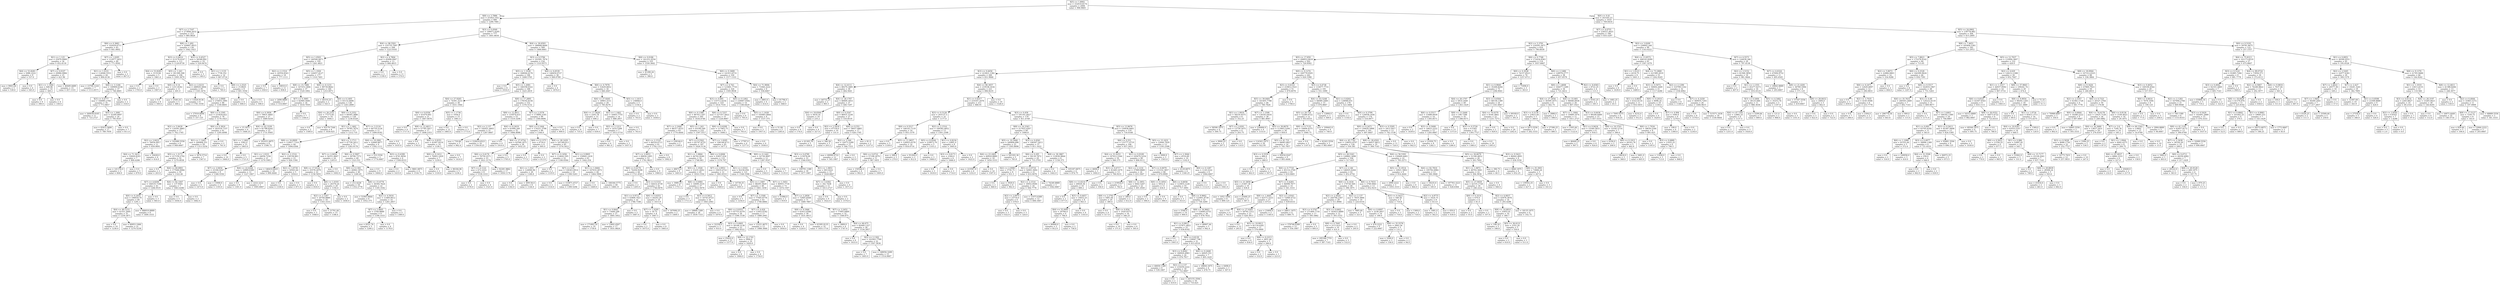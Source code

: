 digraph Tree {
node [shape=box] ;
0 [label="X[5] <= 1.8902\nmse = 332619.8174\nsamples = 2000\nvalue = 996.9665"] ;
1 [label="X[8] <= 3.7886\nmse = 253021.932\nsamples = 990\nvalue = 1290.7081"] ;
0 -> 1 [labeldistance=2.5, labelangle=45, headlabel="True"] ;
2 [label="X[7] <= 2.7167\nmse = 273848.2632\nsamples = 213\nvalue = 885.8826"] ;
1 -> 2 ;
3 [label="X[6] <= 0.3683\nmse = 102029.6711\nsamples = 83\nvalue = 641.0602"] ;
2 -> 3 ;
4 [label="X[1] <= 1.125\nmse = 25970.0069\nsamples = 34\nvalue = 452.4118"] ;
3 -> 4 ;
5 [label="X[4] <= 53.8283\nmse = 5086.2222\nsamples = 9\nvalue = 537.0"] ;
4 -> 5 ;
6 [label="mse = 9063.04\nsamples = 5\nvalue = 530.6"] ;
5 -> 6 ;
7 [label="mse = 0.0\nsamples = 4\nvalue = 545.0"] ;
5 -> 7 ;
8 [label="X[7] <= 0.0107\nmse = 29984.9984\nsamples = 25\nvalue = 421.96"] ;
4 -> 8 ;
9 [label="X[1] <= 1.1964\nmse = 648.96\nsamples = 10\nvalue = 369.2"] ;
8 -> 9 ;
10 [label="mse = 0.0\nsamples = 6\nvalue = 390.0"] ;
9 -> 10 ;
11 [label="mse = 0.0\nsamples = 4\nvalue = 338.0"] ;
9 -> 11 ;
12 [label="mse = 46449.4489\nsamples = 15\nvalue = 457.1333"] ;
8 -> 12 ;
13 [label="X[7] <= 1.0295\nmse = 112977.3453\nsamples = 49\nvalue = 771.9592"] ;
3 -> 13 ;
14 [label="X[1] <= 1.0331\nmse = 114046.5553\nsamples = 44\nvalue = 806.6136"] ;
13 -> 14 ;
15 [label="mse = 23706.1224\nsamples = 7\nvalue = 1113.8571"] ;
14 -> 15 ;
16 [label="X[8] <= 3.1246\nmse = 109900.0336\nsamples = 37\nvalue = 748.4865"] ;
14 -> 16 ;
17 [label="X[3] <= 0.4777\nmse = 104985.2784\nsamples = 35\nvalue = 773.0857"] ;
16 -> 17 ;
18 [label="mse = 260038.0165\nsamples = 11\nvalue = 723.2727"] ;
17 -> 18 ;
19 [label="X[5] <= 1.2081\nmse = 32260.9097\nsamples = 24\nvalue = 795.9167"] ;
17 -> 19 ;
20 [label="mse = 45412.5606\nsamples = 17\nvalue = 789.7059"] ;
19 -> 20 ;
21 [label="mse = 0.0\nsamples = 7\nvalue = 811.0"] ;
19 -> 21 ;
22 [label="mse = 0.0\nsamples = 2\nvalue = 318.0"] ;
16 -> 22 ;
23 [label="mse = 0.0\nsamples = 5\nvalue = 467.0"] ;
13 -> 23 ;
24 [label="X[8] <= 1.492\nmse = 320847.0015\nsamples = 130\nvalue = 1042.1923"] ;
2 -> 24 ;
25 [label="X[3] <= 0.4614\nmse = 313176.6147\nsamples = 111\nvalue = 1129.8739"] ;
24 -> 25 ;
26 [label="X[4] <= 53.8283\nmse = 3119.04\nsamples = 5\nvalue = 1861.4"] ;
25 -> 26 ;
27 [label="mse = 0.0\nsamples = 2\nvalue = 1793.0"] ;
26 -> 27 ;
28 [label="mse = 0.0\nsamples = 3\nvalue = 1907.0"] ;
26 -> 28 ;
29 [label="X[5] <= 1.243\nmse = 301369.308\nsamples = 106\nvalue = 1095.3679"] ;
25 -> 29 ;
30 [label="X[0] <= 0.14\nmse = 1251.8182\nsamples = 11\nvalue = 491.0"] ;
29 -> 30 ;
31 [label="mse = 0.0\nsamples = 6\nvalue = 500.0"] ;
30 -> 31 ;
32 [label="mse = 2540.16\nsamples = 5\nvalue = 480.2"] ;
30 -> 32 ;
33 [label="X[2] <= 2.0233\nmse = 288929.3004\nsamples = 95\nvalue = 1165.3474"] ;
29 -> 33 ;
34 [label="mse = 11626.9136\nsamples = 9\nvalue = 1781.5556"] ;
33 -> 34 ;
35 [label="X[2] <= 2.0968\nmse = 274053.3991\nsamples = 86\nvalue = 1100.8605"] ;
33 -> 35 ;
36 [label="mse = 27016.6094\nsamples = 8\nvalue = 337.125"] ;
35 -> 36 ;
37 [label="X[0] <= 0.1595\nmse = 233429.822\nsamples = 78\nvalue = 1179.1923"] ;
35 -> 37 ;
38 [label="X[2] <= 5.9439\nmse = 118391.0865\nsamples = 17\nvalue = 762.1765"] ;
37 -> 38 ;
39 [label="X[2] <= 3.0432\nmse = 76054.9917\nsamples = 11\nvalue = 659.9091"] ;
38 -> 39 ;
40 [label="X[4] <= 71.3412\nmse = 55826.8163\nsamples = 7\nvalue = 800.4286"] ;
39 -> 40 ;
41 [label="mse = 141376.0\nsamples = 2\nvalue = 604.0"] ;
40 -> 41 ;
42 [label="mse = 0.0\nsamples = 5\nvalue = 879.0"] ;
40 -> 42 ;
43 [label="mse = 16428.0\nsamples = 4\nvalue = 414.0"] ;
39 -> 43 ;
44 [label="mse = 141680.5556\nsamples = 6\nvalue = 949.6667"] ;
38 -> 44 ;
45 [label="X[0] <= 0.3816\nmse = 203518.7337\nsamples = 61\nvalue = 1295.4098"] ;
37 -> 45 ;
46 [label="X[1] <= 1.1443\nmse = 200408.351\nsamples = 59\nvalue = 1313.5254"] ;
45 -> 46 ;
47 [label="X[5] <= 1.3173\nmse = 217159.2792\nsamples = 52\nvalue = 1279.4038"] ;
46 -> 47 ;
48 [label="mse = 0.0\nsamples = 2\nvalue = 203.0"] ;
47 -> 48 ;
49 [label="X[4] <= 60.8901\nmse = 177646.0084\nsamples = 50\nvalue = 1322.46"] ;
47 -> 49 ;
50 [label="X[7] <= 4.8294\nmse = 184535.7188\nsamples = 43\nvalue = 1266.9535"] ;
49 -> 50 ;
51 [label="X[0] <= 0.2455\nmse = 190018.79\nsamples = 40\nvalue = 1291.1"] ;
50 -> 51 ;
52 [label="X[4] <= 49.1233\nmse = 41551.2695\nsamples = 31\nvalue = 1259.3871"] ;
51 -> 52 ;
53 [label="mse = 0.0\nsamples = 10\nvalue = 1236.0"] ;
52 -> 53 ;
54 [label="mse = 60953.1066\nsamples = 21\nvalue = 1270.5238"] ;
52 -> 54 ;
55 [label="mse = 686010.8889\nsamples = 9\nvalue = 1400.3333"] ;
51 -> 55 ;
56 [label="mse = 0.0\nsamples = 3\nvalue = 945.0"] ;
50 -> 56 ;
57 [label="X[4] <= 82.3367\nmse = 137.9592\nsamples = 7\nvalue = 1663.4286"] ;
49 -> 57 ;
58 [label="mse = 0.0\nsamples = 5\nvalue = 1656.0"] ;
57 -> 58 ;
59 [label="mse = 0.0\nsamples = 2\nvalue = 1682.0"] ;
57 -> 59 ;
60 [label="mse = 3074.5714\nsamples = 7\nvalue = 1567.0"] ;
46 -> 60 ;
61 [label="mse = 0.0\nsamples = 2\nvalue = 761.0"] ;
45 -> 61 ;
62 [label="X[3] <= 0.4527\nmse = 58348.892\nsamples = 19\nvalue = 529.9474"] ;
24 -> 62 ;
63 [label="mse = 0.0\nsamples = 5\nvalue = 146.0"] ;
62 -> 63 ;
64 [label="X[1] <= 1.1135\nmse = 7736.352\nsamples = 14\nvalue = 667.0714"] ;
62 -> 64 ;
65 [label="mse = 0.0\nsamples = 5\nvalue = 785.0"] ;
64 -> 65 ;
66 [label="X[8] <= 2.2525\nmse = 15.8025\nsamples = 9\nvalue = 601.5556"] ;
64 -> 66 ;
67 [label="mse = 0.0\nsamples = 4\nvalue = 606.0"] ;
66 -> 67 ;
68 [label="mse = 0.0\nsamples = 5\nvalue = 598.0"] ;
66 -> 68 ;
69 [label="X[3] <= 0.4569\nmse = 190071.6295\nsamples = 777\nvalue = 1401.6834"] ;
1 -> 69 ;
70 [label="X[4] <= 96.5501\nmse = 155735.7097\nsamples = 208\nvalue = 1223.9183"] ;
69 -> 70 ;
71 [label="X[5] <= 1.0503\nmse = 140540.9471\nsamples = 195\nvalue = 1261.4821"] ;
70 -> 71 ;
72 [label="X[2] <= 2.1514\nmse = 20554.6543\nsamples = 18\nvalue = 777.1111"] ;
71 -> 72 ;
73 [label="mse = 0.0\nsamples = 7\nvalue = 650.0"] ;
72 -> 73 ;
74 [label="mse = 16810.0\nsamples = 11\nvalue = 858.0"] ;
72 -> 74 ;
75 [label="X[5] <= 1.1926\nmse = 126457.4127\nsamples = 177\nvalue = 1310.7401"] ;
71 -> 75 ;
76 [label="X[8] <= 15.7486\nmse = 167253.1804\nsamples = 37\nvalue = 1529.1892"] ;
75 -> 76 ;
77 [label="mse = 2496.8889\nsamples = 3\nvalue = 514.6667"] ;
76 -> 77 ;
78 [label="X[7] <= 0.3985\nmse = 82960.5606\nsamples = 34\nvalue = 1618.7059"] ;
76 -> 78 ;
79 [label="X[6] <= 0.3958\nmse = 79831.9945\nsamples = 27\nvalue = 1689.9259"] ;
78 -> 79 ;
80 [label="mse = 15.1875\nsamples = 4\nvalue = 1448.25"] ;
79 -> 80 ;
81 [label="X[4] <= 62.3339\nmse = 81788.8242\nsamples = 23\nvalue = 1731.9565"] ;
79 -> 81 ;
82 [label="X[1] <= 1.1462\nmse = 3362.0\nsamples = 15\nvalue = 1803.0"] ;
81 -> 82 ;
83 [label="mse = 0.0\nsamples = 10\nvalue = 1844.0"] ;
82 -> 83 ;
84 [label="mse = 0.0\nsamples = 5\nvalue = 1721.0"] ;
82 -> 84 ;
85 [label="mse = 201631.6875\nsamples = 8\nvalue = 1598.75"] ;
81 -> 85 ;
86 [label="mse = 0.0\nsamples = 7\nvalue = 1344.0"] ;
78 -> 86 ;
87 [label="X[0] <= 0.1231\nmse = 99730.8642\nsamples = 140\nvalue = 1253.0071"] ;
75 -> 87 ;
88 [label="mse = 44310.25\nsamples = 2\nvalue = 543.5"] ;
87 -> 88 ;
89 [label="X[0] <= 0.1405\nmse = 93132.6696\nsamples = 138\nvalue = 1263.2899"] ;
87 -> 89 ;
90 [label="X[4] <= 26.2331\nmse = 77273.85\nsamples = 10\nvalue = 1604.5"] ;
89 -> 90 ;
91 [label="mse = 0.0\nsamples = 2\nvalue = 1500.0"] ;
90 -> 91 ;
92 [label="mse = 93179.7344\nsamples = 8\nvalue = 1630.625"] ;
90 -> 92 ;
93 [label="X[0] <= 0.2352\nmse = 84565.3886\nsamples = 128\nvalue = 1236.6328"] ;
89 -> 93 ;
94 [label="X[1] <= 1.1462\nmse = 79785.7674\nsamples = 117\nvalue = 1212.735"] ;
93 -> 94 ;
95 [label="X[8] <= 16.8909\nmse = 110617.7314\nsamples = 44\nvalue = 1094.6364"] ;
94 -> 95 ;
96 [label="X[1] <= 1.0331\nmse = 24056.7256\nsamples = 21\nvalue = 1279.1905"] ;
95 -> 96 ;
97 [label="X[7] <= 2.0454\nmse = 25166.0247\nsamples = 9\nvalue = 1348.5556"] ;
96 -> 97 ;
98 [label="mse = 0.0\nsamples = 5\nvalue = 1473.0"] ;
97 -> 98 ;
99 [label="mse = 13068.0\nsamples = 4\nvalue = 1193.0"] ;
97 -> 99 ;
100 [label="X[4] <= 22.6244\nmse = 16909.6389\nsamples = 12\nvalue = 1227.1667"] ;
96 -> 100 ;
101 [label="mse = 0.0\nsamples = 9\nvalue = 1301.0"] ;
100 -> 101 ;
102 [label="mse = 2222.2222\nsamples = 3\nvalue = 1005.6667"] ;
100 -> 102 ;
103 [label="X[2] <= 2.1514\nmse = 130158.983\nsamples = 23\nvalue = 926.1304"] ;
95 -> 103 ;
104 [label="mse = 146410.8025\nsamples = 18\nvalue = 890.4444"] ;
103 -> 104 ;
105 [label="X[2] <= 3.8736\nmse = 50563.44\nsamples = 5\nvalue = 1054.6"] ;
103 -> 105 ;
106 [label="mse = 0.0\nsamples = 2\nvalue = 1330.0"] ;
105 -> 106 ;
107 [label="mse = 0.0\nsamples = 3\nvalue = 871.0"] ;
105 -> 107 ;
108 [label="X[2] <= 3.1713\nmse = 47728.5412\nsamples = 73\nvalue = 1283.9178"] ;
94 -> 108 ;
109 [label="X[7] <= 2.0454\nmse = 54351.6667\nsamples = 24\nvalue = 1203.0"] ;
108 -> 109 ;
110 [label="X[8] <= 17.0122\nmse = 35578.2479\nsamples = 22\nvalue = 1158.5455"] ;
109 -> 110 ;
111 [label="mse = 0.0\nsamples = 2\nvalue = 818.0"] ;
110 -> 111 ;
112 [label="X[6] <= 1.0193\nmse = 26379.24\nsamples = 20\nvalue = 1192.6"] ;
110 -> 112 ;
113 [label="X[2] <= 2.1267\nmse = 20744.8889\nsamples = 18\nvalue = 1163.3333"] ;
112 -> 113 ;
114 [label="mse = 0.0\nsamples = 3\nvalue = 1048.0"] ;
113 -> 114 ;
115 [label="mse = 21701.44\nsamples = 15\nvalue = 1186.4"] ;
113 -> 115 ;
116 [label="mse = 0.0\nsamples = 2\nvalue = 1456.0"] ;
112 -> 116 ;
117 [label="mse = 0.0\nsamples = 2\nvalue = 1692.0"] ;
109 -> 117 ;
118 [label="X[6] <= 0.5907\nmse = 39706.7372\nsamples = 49\nvalue = 1323.551"] ;
108 -> 118 ;
119 [label="X[6] <= 0.1361\nmse = 26962.3975\nsamples = 40\nvalue = 1260.45"] ;
118 -> 119 ;
120 [label="mse = 212.4228\nsamples = 18\nvalue = 1352.2778"] ;
119 -> 120 ;
121 [label="X[8] <= 15.6776\nmse = 36304.7624\nsamples = 22\nvalue = 1185.3182"] ;
119 -> 121 ;
122 [label="mse = 51993.9844\nsamples = 8\nvalue = 1052.375"] ;
121 -> 122 ;
123 [label="X[2] <= 4.5616\nmse = 11469.0612\nsamples = 14\nvalue = 1261.2857"] ;
121 -> 123 ;
124 [label="X[7] <= 2.4605\nmse = 3744.8889\nsamples = 9\nvalue = 1190.3333"] ;
123 -> 124 ;
125 [label="mse = 6521.76\nsamples = 5\nvalue = 1200.2"] ;
124 -> 125 ;
126 [label="mse = 0.0\nsamples = 4\nvalue = 1178.0"] ;
124 -> 126 ;
127 [label="mse = 0.0\nsamples = 5\nvalue = 1389.0"] ;
123 -> 127 ;
128 [label="mse = 0.0\nsamples = 9\nvalue = 1604.0"] ;
118 -> 128 ;
129 [label="X[7] <= 3.2116\nmse = 64718.5124\nsamples = 11\nvalue = 1490.8182"] ;
93 -> 129 ;
130 [label="X[4] <= 19.2981\nmse = 22668.9877\nsamples = 9\nvalue = 1592.1111"] ;
129 -> 130 ;
131 [label="mse = 533.5556\nsamples = 3\nvalue = 1774.6667"] ;
130 -> 131 ;
132 [label="X[3] <= 0.4399\nmse = 8741.8056\nsamples = 6\nvalue = 1500.8333"] ;
130 -> 132 ;
133 [label="mse = 0.0\nsamples = 2\nvalue = 1433.0"] ;
132 -> 133 ;
134 [label="mse = 9661.6875\nsamples = 4\nvalue = 1534.75"] ;
132 -> 134 ;
135 [label="mse = 0.0\nsamples = 2\nvalue = 1035.0"] ;
129 -> 135 ;
136 [label="X[2] <= 4.7804\nmse = 45008.0947\nsamples = 13\nvalue = 660.4615"] ;
70 -> 136 ;
137 [label="mse = 0.0\nsamples = 2\nvalue = 1158.0"] ;
136 -> 137 ;
138 [label="mse = 0.0\nsamples = 11\nvalue = 570.0"] ;
136 -> 138 ;
139 [label="X[4] <= 30.6593\nmse = 186848.8446\nsamples = 569\nvalue = 1466.6661"] ;
69 -> 139 ;
140 [label="X[3] <= 0.5796\nmse = 193581.7674\nsamples = 234\nvalue = 1333.9573"] ;
139 -> 140 ;
141 [label="X[5] <= 1.1038\nmse = 168044.4176\nsamples = 196\nvalue = 1408.5765"] ;
140 -> 141 ;
142 [label="mse = 0.0\nsamples = 8\nvalue = 1016.0"] ;
141 -> 142 ;
143 [label="X[5] <= 1.2081\nmse = 168358.0322\nsamples = 188\nvalue = 1425.2819"] ;
141 -> 143 ;
144 [label="X[4] <= 27.9265\nmse = 74391.3233\nsamples = 36\nvalue = 1631.1944"] ;
143 -> 144 ;
145 [label="X[6] <= 0.0356\nmse = 61479.093\nsamples = 21\nvalue = 1467.0476"] ;
144 -> 145 ;
146 [label="mse = 0.0\nsamples = 4\nvalue = 1717.0"] ;
145 -> 146 ;
147 [label="X[8] <= 12.4611\nmse = 57785.5917\nsamples = 17\nvalue = 1408.2353"] ;
145 -> 147 ;
148 [label="mse = 0.0\nsamples = 3\nvalue = 1743.0"] ;
147 -> 148 ;
149 [label="X[6] <= 0.8351\nmse = 41007.8214\nsamples = 14\nvalue = 1336.5"] ;
147 -> 149 ;
150 [label="X[0] <= 0.1412\nmse = 70003.1429\nsamples = 7\nvalue = 1259.0"] ;
149 -> 150 ;
151 [label="mse = 0.0\nsamples = 2\nvalue = 1316.0"] ;
150 -> 151 ;
152 [label="mse = 96184.96\nsamples = 5\nvalue = 1236.2"] ;
150 -> 152 ;
153 [label="mse = 0.0\nsamples = 7\nvalue = 1414.0"] ;
149 -> 153 ;
154 [label="X[5] <= 1.1736\nmse = 1936.0\nsamples = 15\nvalue = 1861.0"] ;
144 -> 154 ;
155 [label="mse = 0.0\nsamples = 12\nvalue = 1883.0"] ;
154 -> 155 ;
156 [label="mse = 0.0\nsamples = 3\nvalue = 1773.0"] ;
154 -> 156 ;
157 [label="X[8] <= 17.2895\nmse = 178192.8156\nsamples = 152\nvalue = 1376.5132"] ;
143 -> 157 ;
158 [label="X[8] <= 12.4611\nmse = 155074.633\nsamples = 53\nvalue = 1519.3208"] ;
157 -> 158 ;
159 [label="X[2] <= 2.137\nmse = 192021.4603\nsamples = 21\nvalue = 1267.6667"] ;
158 -> 159 ;
160 [label="mse = 739.84\nsamples = 5\nvalue = 982.4"] ;
159 -> 160 ;
161 [label="mse = 218419.6523\nsamples = 16\nvalue = 1356.8125"] ;
159 -> 161 ;
162 [label="X[4] <= 8.2619\nmse = 61994.249\nsamples = 32\nvalue = 1684.4688"] ;
158 -> 162 ;
163 [label="mse = 0.0\nsamples = 4\nvalue = 1910.0"] ;
162 -> 163 ;
164 [label="X[4] <= 27.0754\nmse = 62546.1875\nsamples = 28\nvalue = 1652.25"] ;
162 -> 164 ;
165 [label="X[6] <= 0.4176\nmse = 70750.2571\nsamples = 23\nvalue = 1621.2174"] ;
164 -> 165 ;
166 [label="X[7] <= 4.1122\nmse = 672.2222\nsamples = 6\nvalue = 1539.3333"] ;
165 -> 166 ;
167 [label="mse = 0.0\nsamples = 2\nvalue = 1576.0"] ;
166 -> 167 ;
168 [label="mse = 0.0\nsamples = 4\nvalue = 1521.0"] ;
166 -> 168 ;
169 [label="mse = 92281.9862\nsamples = 17\nvalue = 1650.1176"] ;
165 -> 169 ;
170 [label="mse = 0.0\nsamples = 5\nvalue = 1795.0"] ;
164 -> 170 ;
171 [label="X[7] <= 2.2578\nmse = 173806.2185\nsamples = 99\nvalue = 1300.0606"] ;
157 -> 171 ;
172 [label="X[0] <= 0.1444\nmse = 174221.3708\nsamples = 89\nvalue = 1344.0"] ;
171 -> 172 ;
173 [label="X[0] <= 0.1375\nmse = 6724.0\nsamples = 4\nvalue = 695.0"] ;
172 -> 173 ;
174 [label="mse = 0.0\nsamples = 2\nvalue = 777.0"] ;
173 -> 174 ;
175 [label="mse = 0.0\nsamples = 2\nvalue = 613.0"] ;
173 -> 175 ;
176 [label="X[4] <= 28.1429\nmse = 161349.613\nsamples = 85\nvalue = 1374.5412"] ;
172 -> 176 ;
177 [label="X[7] <= 0.1656\nmse = 114642.595\nsamples = 22\nvalue = 1180.6364"] ;
176 -> 177 ;
178 [label="X[1] <= 1.053\nmse = 124000.96\nsamples = 20\nvalue = 1166.8"] ;
177 -> 178 ;
179 [label="mse = 0.0\nsamples = 12\nvalue = 1182.0"] ;
178 -> 179 ;
180 [label="mse = 309136.0\nsamples = 8\nvalue = 1144.0"] ;
178 -> 180 ;
181 [label="mse = 0.0\nsamples = 2\nvalue = 1319.0"] ;
177 -> 181 ;
182 [label="X[1] <= 0.9905\nmse = 159945.1418\nsamples = 63\nvalue = 1442.254"] ;
176 -> 182 ;
183 [label="X[7] <= 0.01\nmse = 138363.0914\nsamples = 19\nvalue = 1390.5263"] ;
182 -> 183 ;
184 [label="mse = 0.0\nsamples = 2\nvalue = 1314.0"] ;
183 -> 184 ;
185 [label="mse = 153871.0727\nsamples = 17\nvalue = 1399.5294"] ;
183 -> 185 ;
186 [label="X[1] <= 1.0464\nmse = 167610.2872\nsamples = 44\nvalue = 1464.5909"] ;
182 -> 186 ;
187 [label="mse = 0.0\nsamples = 4\nvalue = 1449.0"] ;
186 -> 187 ;
188 [label="mse = 184344.5775\nsamples = 40\nvalue = 1466.15"] ;
186 -> 188 ;
189 [label="mse = 0.0\nsamples = 10\nvalue = 909.0"] ;
171 -> 189 ;
190 [label="X[4] <= 6.6539\nmse = 148450.0727\nsamples = 38\nvalue = 949.0789"] ;
140 -> 190 ;
191 [label="mse = 0.0\nsamples = 4\nvalue = 1874.0"] ;
190 -> 191 ;
192 [label="X[6] <= 0.7878\nmse = 53429.6652\nsamples = 34\nvalue = 840.2647"] ;
190 -> 192 ;
193 [label="X[4] <= 27.9265\nmse = 18903.3151\nsamples = 29\nvalue = 785.8276"] ;
192 -> 193 ;
194 [label="X[4] <= 17.5628\nmse = 2293.76\nsamples = 15\nvalue = 690.2"] ;
193 -> 194 ;
195 [label="mse = 0.0\nsamples = 8\nvalue = 735.0"] ;
194 -> 195 ;
196 [label="mse = 0.0\nsamples = 7\nvalue = 639.0"] ;
194 -> 196 ;
197 [label="X[1] <= 1.1462\nmse = 16403.7755\nsamples = 14\nvalue = 888.2857"] ;
193 -> 197 ;
198 [label="X[2] <= 2.1213\nmse = 1414.5306\nsamples = 7\nvalue = 1013.5714"] ;
197 -> 198 ;
199 [label="mse = 0.0\nsamples = 4\nvalue = 981.0"] ;
198 -> 199 ;
200 [label="mse = 0.0\nsamples = 3\nvalue = 1057.0"] ;
198 -> 200 ;
201 [label="mse = 0.0\nsamples = 7\nvalue = 763.0"] ;
197 -> 201 ;
202 [label="X[5] <= 1.1415\nmse = 136806.0\nsamples = 5\nvalue = 1156.0"] ;
192 -> 202 ;
203 [label="mse = 0.0\nsamples = 2\nvalue = 703.0"] ;
202 -> 203 ;
204 [label="mse = 0.0\nsamples = 3\nvalue = 1458.0"] ;
202 -> 204 ;
205 [label="X[6] <= 0.0186\nmse = 161251.0554\nsamples = 335\nvalue = 1559.3642"] ;
139 -> 205 ;
206 [label="mse = 41290.24\nsamples = 5\nvalue = 386.6"] ;
205 -> 206 ;
207 [label="X[0] <= 0.3689\nmse = 141913.8731\nsamples = 330\nvalue = 1577.1333"] ;
205 -> 207 ;
208 [label="X[7] <= 4.743\nmse = 123661.7716\nsamples = 324\nvalue = 1595.9938"] ;
207 -> 208 ;
209 [label="X[3] <= 0.685\nmse = 110713.4254\nsamples = 310\nvalue = 1614.7516"] ;
208 -> 209 ;
210 [label="X[0] <= 0.1368\nmse = 96743.1307\nsamples = 295\nvalue = 1634.4746"] ;
209 -> 210 ;
211 [label="X[7] <= 2.1644\nmse = 86317.4533\nsamples = 63\nvalue = 1770.4444"] ;
210 -> 211 ;
212 [label="X[2] <= 2.1514\nmse = 66524.6713\nsamples = 61\nvalue = 1792.1311"] ;
211 -> 212 ;
213 [label="X[7] <= 2.0953\nmse = 69626.1495\nsamples = 53\nvalue = 1761.9623"] ;
212 -> 213 ;
214 [label="X[6] <= 0.4176\nmse = 74204.9298\nsamples = 44\nvalue = 1721.4545"] ;
213 -> 214 ;
215 [label="mse = 0.0\nsamples = 2\nvalue = 1205.0"] ;
214 -> 215 ;
216 [label="X[3] <= 0.5331\nmse = 64432.4739\nsamples = 42\nvalue = 1746.0476"] ;
214 -> 216 ;
217 [label="X[1] <= 0.9712\nmse = 63806.7021\nsamples = 32\nvalue = 1786.7188"] ;
216 -> 217 ;
218 [label="X[1] <= 0.8441\nmse = 73440.299\nsamples = 27\nvalue = 1805.1852"] ;
217 -> 218 ;
219 [label="mse = 171893.16\nsamples = 10\nvalue = 1759.8"] ;
218 -> 219 ;
220 [label="mse = 13602.4567\nsamples = 17\nvalue = 1831.8824"] ;
218 -> 220 ;
221 [label="mse = 0.0\nsamples = 5\nvalue = 1687.0"] ;
217 -> 221 ;
222 [label="X[6] <= 0.8351\nmse = 44203.29\nsamples = 10\nvalue = 1615.9"] ;
216 -> 222 ;
223 [label="X[7] <= 1.0295\nmse = 18.75\nsamples = 8\nvalue = 1667.5"] ;
222 -> 223 ;
224 [label="mse = 0.0\nsamples = 2\nvalue = 1675.0"] ;
223 -> 224 ;
225 [label="mse = 0.0\nsamples = 6\nvalue = 1665.0"] ;
223 -> 225 ;
226 [label="mse = 167690.25\nsamples = 2\nvalue = 1409.5"] ;
222 -> 226 ;
227 [label="mse = 0.0\nsamples = 9\nvalue = 1960.0"] ;
213 -> 227 ;
228 [label="mse = 0.0\nsamples = 8\nvalue = 1992.0"] ;
212 -> 228 ;
229 [label="mse = 238144.0\nsamples = 2\nvalue = 1109.0"] ;
211 -> 229 ;
230 [label="X[5] <= 1.243\nmse = 93190.549\nsamples = 232\nvalue = 1597.5517"] ;
210 -> 230 ;
231 [label="X[7] <= 0.5563\nmse = 85747.8755\nsamples = 187\nvalue = 1626.5134"] ;
230 -> 231 ;
232 [label="X[1] <= 1.0864\nmse = 44742.9246\nsamples = 54\nvalue = 1748.963"] ;
231 -> 232 ;
233 [label="mse = 48672.0\nsamples = 9\nvalue = 1403.0"] ;
232 -> 233 ;
234 [label="X[5] <= 1.1926\nmse = 15231.4202\nsamples = 45\nvalue = 1818.1556"] ;
232 -> 234 ;
235 [label="mse = 3080.25\nsamples = 8\nvalue = 1751.5"] ;
234 -> 235 ;
236 [label="X[6] <= 0.6981\nmse = 16690.3535\nsamples = 37\nvalue = 1832.5676"] ;
234 -> 236 ;
237 [label="mse = 0.0\nsamples = 3\nvalue = 1711.0"] ;
236 -> 237 ;
238 [label="X[3] <= 0.5812\nmse = 16743.9723\nsamples = 34\nvalue = 1843.2941"] ;
236 -> 238 ;
239 [label="mse = 18868.7289\nsamples = 30\nvalue = 1839.7333"] ;
238 -> 239 ;
240 [label="mse = 0.0\nsamples = 4\nvalue = 1870.0"] ;
238 -> 240 ;
241 [label="X[6] <= 0.6066\nmse = 93837.034\nsamples = 133\nvalue = 1576.797"] ;
231 -> 241 ;
242 [label="X[7] <= 2.0953\nmse = 19419.4722\nsamples = 12\nvalue = 1863.8333"] ;
241 -> 242 ;
243 [label="mse = 0.0\nsamples = 8\nvalue = 1949.0"] ;
242 -> 243 ;
244 [label="mse = 14738.25\nsamples = 4\nvalue = 1693.5"] ;
242 -> 244 ;
245 [label="X[1] <= 1.0161\nmse = 92236.056\nsamples = 121\nvalue = 1548.3306"] ;
241 -> 245 ;
246 [label="X[5] <= 1.1687\nmse = 88295.5829\nsamples = 48\nvalue = 1661.1458"] ;
245 -> 246 ;
247 [label="mse = 0.0\nsamples = 5\nvalue = 1254.0"] ;
246 -> 247 ;
248 [label="X[7] <= 3.1509\nmse = 77045.8778\nsamples = 43\nvalue = 1708.4884"] ;
246 -> 248 ;
249 [label="X[6] <= 0.8351\nmse = 87753.4379\nsamples = 26\nvalue = 1596.1538"] ;
248 -> 249 ;
250 [label="mse = 32258.0\nsamples = 3\nvalue = 933.0"] ;
249 -> 250 ;
251 [label="X[3] <= 0.4905\nmse = 30148.3138\nsamples = 23\nvalue = 1682.6522"] ;
249 -> 251 ;
252 [label="mse = 25432.0\nsamples = 13\nvalue = 1577.0"] ;
251 -> 252 ;
253 [label="X[8] <= 22.1741\nmse = 2904.0\nsamples = 10\nvalue = 1820.0"] ;
251 -> 253 ;
254 [label="mse = 0.0\nsamples = 6\nvalue = 1864.0"] ;
253 -> 254 ;
255 [label="mse = 0.0\nsamples = 4\nvalue = 1754.0"] ;
253 -> 255 ;
256 [label="X[7] <= 4.429\nmse = 11852.6782\nsamples = 17\nvalue = 1880.2941"] ;
248 -> 256 ;
257 [label="mse = 15221.4675\nsamples = 13\nvalue = 1888.3846"] ;
256 -> 257 ;
258 [label="mse = 0.0\nsamples = 4\nvalue = 1854.0"] ;
256 -> 258 ;
259 [label="X[7] <= 1.5051\nmse = 80955.7718\nsamples = 73\nvalue = 1474.1507"] ;
245 -> 259 ;
260 [label="mse = 51984.0\nsamples = 2\nvalue = 919.0"] ;
259 -> 260 ;
261 [label="X[7] <= 2.2858\nmse = 72845.8568\nsamples = 71\nvalue = 1489.7887"] ;
259 -> 261 ;
262 [label="X[8] <= 9.1846\nmse = 61812.6588\nsamples = 39\nvalue = 1431.4615"] ;
261 -> 262 ;
263 [label="mse = 0.0\nsamples = 4\nvalue = 1224.0"] ;
262 -> 263 ;
264 [label="mse = 63395.9135\nsamples = 35\nvalue = 1455.1714"] ;
262 -> 264 ;
265 [label="X[7] <= 3.2452\nmse = 77093.0469\nsamples = 32\nvalue = 1560.875"] ;
261 -> 265 ;
266 [label="mse = 2809.0\nsamples = 4\nvalue = 1747.0"] ;
265 -> 266 ;
267 [label="X[4] <= 66.675\nmse = 82049.1327\nsamples = 28\nvalue = 1534.2857"] ;
265 -> 267 ;
268 [label="mse = 0.0\nsamples = 6\nvalue = 1633.0"] ;
267 -> 268 ;
269 [label="X[2] <= 2.1302\nmse = 101043.7769\nsamples = 22\nvalue = 1507.3636"] ;
267 -> 269 ;
270 [label="mse = 0.0\nsamples = 7\nvalue = 1493.0"] ;
269 -> 270 ;
271 [label="mse = 148056.3289\nsamples = 15\nvalue = 1514.0667"] ;
269 -> 271 ;
272 [label="X[7] <= 1.0295\nmse = 106148.8711\nsamples = 45\nvalue = 1477.2"] ;
230 -> 272 ;
273 [label="X[0] <= 0.1441\nmse = 32736.9097\nsamples = 12\nvalue = 1287.9167"] ;
272 -> 273 ;
274 [label="mse = 0.0\nsamples = 5\nvalue = 1502.0"] ;
273 -> 274 ;
275 [label="mse = 0.0\nsamples = 7\nvalue = 1135.0"] ;
273 -> 275 ;
276 [label="X[3] <= 0.4789\nmse = 115078.09\nsamples = 33\nvalue = 1546.0303"] ;
272 -> 276 ;
277 [label="mse = 199791.1389\nsamples = 18\nvalue = 1477.1667"] ;
276 -> 277 ;
278 [label="X[1] <= 1.0851\nmse = 903.0222\nsamples = 15\nvalue = 1628.6667"] ;
276 -> 278 ;
279 [label="X[7] <= 3.0302\nmse = 342.7438\nsamples = 11\nvalue = 1613.2727"] ;
278 -> 279 ;
280 [label="mse = 0.0\nsamples = 9\nvalue = 1622.0"] ;
279 -> 280 ;
281 [label="mse = 0.0\nsamples = 2\nvalue = 1574.0"] ;
279 -> 281 ;
282 [label="mse = 0.0\nsamples = 4\nvalue = 1671.0"] ;
278 -> 282 ;
283 [label="X[6] <= 0.7257\nmse = 227357.5822\nsamples = 15\nvalue = 1226.8667"] ;
209 -> 283 ;
284 [label="X[6] <= 0.6208\nmse = 117463.75\nsamples = 8\nvalue = 1606.5"] ;
283 -> 284 ;
285 [label="mse = 17787.0\nsamples = 4\nvalue = 1277.0"] ;
284 -> 285 ;
286 [label="mse = 0.0\nsamples = 4\nvalue = 1936.0"] ;
284 -> 286 ;
287 [label="mse = 0.0\nsamples = 7\nvalue = 793.0"] ;
283 -> 287 ;
288 [label="X[0] <= 0.1462\nmse = 230067.6582\nsamples = 14\nvalue = 1180.6429"] ;
208 -> 288 ;
289 [label="mse = 0.0\nsamples = 6\nvalue = 705.0"] ;
288 -> 289 ;
290 [label="X[5] <= 1.1628\nmse = 105683.4844\nsamples = 8\nvalue = 1537.375"] ;
288 -> 290 ;
291 [label="mse = 0.0\nsamples = 3\nvalue = 1957.0"] ;
290 -> 291 ;
292 [label="mse = 51.84\nsamples = 5\nvalue = 1285.6"] ;
290 -> 292 ;
293 [label="X[4] <= 71.9004\nmse = 71044.2222\nsamples = 6\nvalue = 558.6667"] ;
207 -> 293 ;
294 [label="mse = 2883.0\nsamples = 4\nvalue = 414.0"] ;
293 -> 294 ;
295 [label="mse = 81796.0\nsamples = 2\nvalue = 848.0"] ;
293 -> 295 ;
296 [label="X[0] <= 0.41\nmse = 243165.23\nsamples = 1010\nvalue = 709.0416"] ;
0 -> 296 [labeldistance=2.5, labelangle=-45, headlabel="False"] ;
297 [label="X[7] <= 4.0755\nmse = 234527.4021\nsamples = 706\nvalue = 835.5297"] ;
296 -> 297 ;
298 [label="X[2] <= 5.3791\nmse = 218391.5671\nsamples = 616\nvalue = 790.6039"] ;
297 -> 298 ;
299 [label="X[5] <= 17.859\nmse = 208953.0618\nsamples = 502\nvalue = 729.9562"] ;
298 -> 299 ;
300 [label="X[3] <= 0.4456\nmse = 223821.1382\nsamples = 260\nvalue = 831.9846"] ;
299 -> 300 ;
301 [label="X[4] <= 12.4111\nmse = 89270.3485\nsamples = 39\nvalue = 464.5641"] ;
300 -> 301 ;
302 [label="mse = 44732.25\nsamples = 2\nvalue = 905.5"] ;
301 -> 302 ;
303 [label="X[4] <= 26.1707\nmse = 80600.3053\nsamples = 37\nvalue = 440.7297"] ;
301 -> 303 ;
304 [label="X[4] <= 18.8364\nmse = 5618.16\nsamples = 10\nvalue = 235.2"] ;
303 -> 304 ;
305 [label="mse = 0.0\nsamples = 6\nvalue = 174.0"] ;
304 -> 305 ;
306 [label="mse = 0.0\nsamples = 4\nvalue = 327.0"] ;
304 -> 306 ;
307 [label="X[0] <= 0.2547\nmse = 86931.5336\nsamples = 27\nvalue = 516.8519"] ;
303 -> 307 ;
308 [label="X[2] <= 2.5418\nmse = 47159.0\nsamples = 10\nvalue = 331.0"] ;
307 -> 308 ;
309 [label="mse = 61305.76\nsamples = 5\nvalue = 458.8"] ;
308 -> 309 ;
310 [label="mse = 346.56\nsamples = 5\nvalue = 203.2"] ;
308 -> 310 ;
311 [label="X[6] <= 0.551\nmse = 78057.0865\nsamples = 17\nvalue = 626.1765"] ;
307 -> 311 ;
312 [label="X[2] <= 2.544\nmse = 32073.5289\nsamples = 15\nvalue = 544.7333"] ;
311 -> 312 ;
313 [label="mse = 40090.9722\nsamples = 12\nvalue = 545.1667"] ;
312 -> 313 ;
314 [label="mse = 0.0\nsamples = 3\nvalue = 543.0"] ;
312 -> 314 ;
315 [label="mse = 81.0\nsamples = 2\nvalue = 1237.0"] ;
311 -> 315 ;
316 [label="X[4] <= 90.3657\nmse = 219538.1634\nsamples = 221\nvalue = 896.8235"] ;
300 -> 316 ;
317 [label="X[1] <= 0.8317\nmse = 210167.2478\nsamples = 211\nvalue = 866.91"] ;
316 -> 317 ;
318 [label="X[3] <= 0.5128\nmse = 203137.5\nsamples = 32\nvalue = 1177.0"] ;
317 -> 318 ;
319 [label="X[6] <= 0.5517\nmse = 146143.7119\nsamples = 19\nvalue = 955.1579"] ;
318 -> 319 ;
320 [label="mse = 0.0\nsamples = 5\nvalue = 1339.0"] ;
319 -> 320 ;
321 [label="X[5] <= 11.9657\nmse = 126925.6378\nsamples = 14\nvalue = 818.0714"] ;
319 -> 321 ;
322 [label="X[6] <= 0.6722\nmse = 57198.2479\nsamples = 11\nvalue = 967.5455"] ;
321 -> 322 ;
323 [label="mse = 150544.0\nsamples = 4\nvalue = 902.0"] ;
322 -> 323 ;
324 [label="mse = 0.0\nsamples = 7\nvalue = 1005.0"] ;
322 -> 324 ;
325 [label="mse = 288.0\nsamples = 3\nvalue = 270.0"] ;
321 -> 325 ;
326 [label="X[2] <= 2.1514\nmse = 109382.4852\nsamples = 13\nvalue = 1501.2308"] ;
318 -> 326 ;
327 [label="X[5] <= 8.9544\nmse = 218973.76\nsamples = 5\nvalue = 1335.2"] ;
326 -> 327 ;
328 [label="mse = 91204.0\nsamples = 2\nvalue = 812.0"] ;
327 -> 328 ;
329 [label="mse = 0.0\nsamples = 3\nvalue = 1684.0"] ;
327 -> 329 ;
330 [label="X[1] <= 0.8234\nmse = 12891.0\nsamples = 8\nvalue = 1605.0"] ;
326 -> 330 ;
331 [label="X[3] <= 0.6173\nmse = 2304.0\nsamples = 6\nvalue = 1666.0"] ;
330 -> 331 ;
332 [label="mse = 0.0\nsamples = 3\nvalue = 1618.0"] ;
331 -> 332 ;
333 [label="mse = 0.0\nsamples = 3\nvalue = 1714.0"] ;
331 -> 333 ;
334 [label="mse = 0.0\nsamples = 2\nvalue = 1422.0"] ;
330 -> 334 ;
335 [label="X[3] <= 0.458\nmse = 191161.0427\nsamples = 179\nvalue = 811.4749"] ;
317 -> 335 ;
336 [label="X[8] <= 14.2343\nmse = 217022.4267\nsamples = 60\nvalue = 1000.8"] ;
335 -> 336 ;
337 [label="X[5] <= 10.3946\nmse = 240894.896\nsamples = 23\nvalue = 1305.8696"] ;
336 -> 337 ;
338 [label="X[4] <= 23.2405\nmse = 60924.8889\nsamples = 18\nvalue = 1450.3333"] ;
337 -> 338 ;
339 [label="mse = 223587.0\nsamples = 4\nvalue = 1252.0"] ;
338 -> 339 ;
340 [label="mse = 0.0\nsamples = 14\nvalue = 1507.0"] ;
338 -> 340 ;
341 [label="mse = 543183.36\nsamples = 5\nvalue = 785.8"] ;
337 -> 341 ;
342 [label="X[3] <= 0.4561\nmse = 108367.5413\nsamples = 37\nvalue = 811.1622"] ;
336 -> 342 ;
343 [label="X[6] <= 0.295\nmse = 59130.7872\nsamples = 29\nvalue = 715.3793"] ;
342 -> 343 ;
344 [label="X[2] <= 2.0998\nmse = 5730.75\nsamples = 8\nvalue = 931.5"] ;
343 -> 344 ;
345 [label="mse = 0.0\nsamples = 2\nvalue = 840.0"] ;
344 -> 345 ;
346 [label="mse = 3920.0\nsamples = 6\nvalue = 962.0"] ;
344 -> 346 ;
347 [label="X[1] <= 0.9716\nmse = 54901.5692\nsamples = 21\nvalue = 633.0476"] ;
343 -> 347 ;
348 [label="X[2] <= 2.1514\nmse = 19052.9506\nsamples = 18\nvalue = 564.7778"] ;
347 -> 348 ;
349 [label="X[2] <= 2.0975\nmse = 23716.0\nsamples = 6\nvalue = 478.0"] ;
348 -> 349 ;
350 [label="mse = 0.0\nsamples = 3\nvalue = 632.0"] ;
349 -> 350 ;
351 [label="mse = 0.0\nsamples = 3\nvalue = 324.0"] ;
349 -> 351 ;
352 [label="mse = 11073.6389\nsamples = 12\nvalue = 608.1667"] ;
348 -> 352 ;
353 [label="mse = 74240.8889\nsamples = 3\nvalue = 1042.6667"] ;
347 -> 353 ;
354 [label="X[8] <= 30.3867\nmse = 133036.9844\nsamples = 8\nvalue = 1158.375"] ;
342 -> 354 ;
355 [label="mse = 0.0\nsamples = 4\nvalue = 1442.0"] ;
354 -> 355 ;
356 [label="mse = 105187.6875\nsamples = 4\nvalue = 874.75"] ;
354 -> 356 ;
357 [label="X[5] <= 13.9676\nmse = 150936.8401\nsamples = 119\nvalue = 716.0168"] ;
335 -> 357 ;
358 [label="X[6] <= 0.551\nmse = 133777.0719\nsamples = 106\nvalue = 657.2453"] ;
357 -> 358 ;
359 [label="X[4] <= 31.0253\nmse = 197412.2344\nsamples = 16\nvalue = 940.375"] ;
358 -> 359 ;
360 [label="mse = 4608.0\nsamples = 3\nvalue = 1692.0"] ;
359 -> 360 ;
361 [label="X[3] <= 0.6717\nmse = 81449.1479\nsamples = 13\nvalue = 766.9231"] ;
359 -> 361 ;
362 [label="X[8] <= 13.0214\nmse = 40029.36\nsamples = 10\nvalue = 890.2"] ;
361 -> 362 ;
363 [label="mse = 0.0\nsamples = 2\nvalue = 677.0"] ;
362 -> 363 ;
364 [label="X[3] <= 0.6457\nmse = 35832.25\nsamples = 8\nvalue = 943.5"] ;
362 -> 364 ;
365 [label="X[4] <= 55.0091\nmse = 20784.0\nsamples = 4\nvalue = 784.0"] ;
364 -> 365 ;
366 [label="mse = 40000.0\nsamples = 2\nvalue = 812.0"] ;
365 -> 366 ;
367 [label="mse = 0.0\nsamples = 2\nvalue = 756.0"] ;
365 -> 367 ;
368 [label="mse = 0.0\nsamples = 4\nvalue = 1103.0"] ;
364 -> 368 ;
369 [label="mse = 0.0\nsamples = 3\nvalue = 356.0"] ;
361 -> 369 ;
370 [label="X[1] <= 0.9109\nmse = 105679.5254\nsamples = 90\nvalue = 606.9111"] ;
358 -> 370 ;
371 [label="X[2] <= 2.1216\nmse = 37969.8889\nsamples = 24\nvalue = 433.1667"] ;
370 -> 371 ;
372 [label="mse = 219024.0\nsamples = 2\nvalue = 782.0"] ;
371 -> 372 ;
373 [label="X[8] <= 12.3951\nmse = 9442.5207\nsamples = 22\nvalue = 401.4545"] ;
371 -> 373 ;
374 [label="X[8] <= 2.2792\nmse = 5481.64\nsamples = 20\nvalue = 380.4"] ;
373 -> 374 ;
375 [label="mse = 0.0\nsamples = 4\nvalue = 517.0"] ;
374 -> 375 ;
376 [label="X[8] <= 6.854\nmse = 1020.9375\nsamples = 16\nvalue = 346.25"] ;
374 -> 376 ;
377 [label="mse = 0.0\nsamples = 10\nvalue = 371.0"] ;
376 -> 377 ;
378 [label="mse = 0.0\nsamples = 6\nvalue = 305.0"] ;
376 -> 378 ;
379 [label="mse = 289.0\nsamples = 2\nvalue = 612.0"] ;
373 -> 379 ;
380 [label="X[7] <= 0.0079\nmse = 115332.3857\nsamples = 66\nvalue = 670.0909"] ;
370 -> 380 ;
381 [label="X[0] <= 0.1854\nmse = 5832.0\nsamples = 11\nvalue = 434.0"] ;
380 -> 381 ;
382 [label="mse = 0.0\nsamples = 2\nvalue = 596.0"] ;
381 -> 382 ;
383 [label="mse = 0.0\nsamples = 9\nvalue = 398.0"] ;
381 -> 383 ;
384 [label="X[6] <= 0.6658\nmse = 123855.1226\nsamples = 55\nvalue = 717.3091"] ;
380 -> 384 ;
385 [label="mse = 0.0\nsamples = 3\nvalue = 353.0"] ;
384 -> 385 ;
386 [label="X[8] <= 9.9662\nmse = 122901.8739\nsamples = 52\nvalue = 738.3269"] ;
384 -> 386 ;
387 [label="mse = 2548.0\nsamples = 14\nvalue = 900.0"] ;
386 -> 387 ;
388 [label="X[8] <= 34.9663\nmse = 154065.0755\nsamples = 38\nvalue = 678.7632"] ;
386 -> 388 ;
389 [label="X[1] <= 0.9812\nmse = 157871.4821\nsamples = 33\nvalue = 638.8182"] ;
388 -> 389 ;
390 [label="mse = 0.0\nsamples = 2\nvalue = 1001.0"] ;
389 -> 390 ;
391 [label="X[6] <= 0.8139\nmse = 159047.796\nsamples = 31\nvalue = 615.4516"] ;
389 -> 391 ;
392 [label="X[3] <= 0.4942\nmse = 180920.4983\nsamples = 24\nvalue = 676.7917"] ;
391 -> 392 ;
393 [label="mse = 40650.1389\nsamples = 6\nvalue = 539.1667"] ;
392 -> 393 ;
394 [label="X[2] <= 2.137\nmse = 219259.2222\nsamples = 18\nvalue = 722.6667"] ;
392 -> 394 ;
395 [label="mse = 0.0\nsamples = 2\nvalue = 619.0"] ;
394 -> 395 ;
396 [label="mse = 245155.3594\nsamples = 16\nvalue = 735.625"] ;
394 -> 396 ;
397 [label="X[0] <= 0.2448\nmse = 26925.551\nsamples = 7\nvalue = 405.1429"] ;
391 -> 397 ;
398 [label="mse = 29604.1875\nsamples = 4\nvalue = 478.75"] ;
397 -> 398 ;
399 [label="mse = 6498.0\nsamples = 3\nvalue = 307.0"] ;
397 -> 399 ;
400 [label="mse = 48907.44\nsamples = 5\nvalue = 942.4"] ;
388 -> 400 ;
401 [label="X[5] <= 15.1631\nmse = 33044.7929\nsamples = 13\nvalue = 1195.2308"] ;
357 -> 401 ;
402 [label="mse = 5000.0\nsamples = 3\nvalue = 1503.0"] ;
401 -> 402 ;
403 [label="X[7] <= 2.3044\nmse = 4516.69\nsamples = 10\nvalue = 1102.9"] ;
401 -> 403 ;
404 [label="mse = 4129.6875\nsamples = 4\nvalue = 1160.25"] ;
403 -> 404 ;
405 [label="X[0] <= 0.1287\nmse = 1120.2222\nsamples = 6\nvalue = 1064.6667"] ;
403 -> 405 ;
406 [label="mse = 0.0\nsamples = 2\nvalue = 1112.0"] ;
405 -> 406 ;
407 [label="mse = 0.0\nsamples = 4\nvalue = 1041.0"] ;
405 -> 407 ;
408 [label="mse = 0.0\nsamples = 10\nvalue = 1528.0"] ;
316 -> 408 ;
409 [label="X[0] <= 0.1274\nmse = 169779.0505\nsamples = 242\nvalue = 620.3388"] ;
299 -> 409 ;
410 [label="X[3] <= 0.6333\nmse = 219812.5521\nsamples = 51\nvalue = 879.6078"] ;
409 -> 410 ;
411 [label="X[5] <= 39.0491\nmse = 161405.7788\nsamples = 46\nvalue = 789.7826"] ;
410 -> 411 ;
412 [label="X[1] <= 1.0019\nmse = 58216.9375\nsamples = 8\nvalue = 352.25"] ;
411 -> 412 ;
413 [label="mse = 58590.1875\nsamples = 4\nvalue = 500.75"] ;
412 -> 413 ;
414 [label="X[7] <= 2.4291\nmse = 13739.1875\nsamples = 4\nvalue = 203.75"] ;
412 -> 414 ;
415 [label="mse = 9900.25\nsamples = 2\nvalue = 297.5"] ;
414 -> 415 ;
416 [label="mse = 0.0\nsamples = 2\nvalue = 110.0"] ;
414 -> 416 ;
417 [label="X[7] <= 1.1508\nmse = 134343.0416\nsamples = 38\nvalue = 881.8947"] ;
411 -> 417 ;
418 [label="mse = 228484.0\nsamples = 4\nvalue = 1153.0"] ;
417 -> 418 ;
419 [label="X[5] <= 39.8079\nmse = 113603.5294\nsamples = 34\nvalue = 850.0"] ;
417 -> 419 ;
420 [label="mse = 114343.1475\nsamples = 20\nvalue = 922.95"] ;
419 -> 420 ;
421 [label="X[5] <= 41.731\nmse = 94083.8827\nsamples = 14\nvalue = 745.7857"] ;
419 -> 421 ;
422 [label="X[3] <= 0.5559\nmse = 486.0\nsamples = 5\nvalue = 480.0"] ;
421 -> 422 ;
423 [label="mse = 0.0\nsamples = 3\nvalue = 462.0"] ;
422 -> 423 ;
424 [label="mse = 0.0\nsamples = 2\nvalue = 507.0"] ;
422 -> 424 ;
425 [label="mse = 85034.0247\nsamples = 9\nvalue = 893.4444"] ;
421 -> 425 ;
426 [label="mse = 0.0\nsamples = 5\nvalue = 1706.0"] ;
410 -> 426 ;
427 [label="X[3] <= 0.4738\nmse = 133677.7733\nsamples = 191\nvalue = 551.1099"] ;
409 -> 427 ;
428 [label="X[4] <= 63.5248\nmse = 84080.2489\nsamples = 15\nvalue = 876.8667"] ;
427 -> 428 ;
429 [label="X[5] <= 29.716\nmse = 72280.9722\nsamples = 12\nvalue = 953.8333"] ;
428 -> 429 ;
430 [label="X[6] <= 0.7135\nmse = 19406.4375\nsamples = 8\nvalue = 1060.75"] ;
429 -> 430 ;
431 [label="mse = 0.0\nsamples = 5\nvalue = 1107.0"] ;
430 -> 431 ;
432 [label="mse = 42243.5556\nsamples = 3\nvalue = 983.6667"] ;
430 -> 432 ;
433 [label="mse = 109443.0\nsamples = 4\nvalue = 740.0"] ;
429 -> 433 ;
434 [label="mse = 12800.0\nsamples = 3\nvalue = 569.0"] ;
428 -> 434 ;
435 [label="X[1] <= 0.8262\nmse = 128089.931\nsamples = 176\nvalue = 523.3466"] ;
427 -> 435 ;
436 [label="mse = 0.0\nsamples = 2\nvalue = 1154.0"] ;
435 -> 436 ;
437 [label="X[0] <= 0.3799\nmse = 124938.1456\nsamples = 174\nvalue = 516.0977"] ;
435 -> 437 ;
438 [label="X[0] <= 0.2471\nmse = 130420.5908\nsamples = 161\nvalue = 497.8447"] ;
437 -> 438 ;
439 [label="X[4] <= 45.7781\nmse = 136052.8707\nsamples = 126\nvalue = 550.381"] ;
438 -> 439 ;
440 [label="X[5] <= 28.5343\nmse = 126862.3498\nsamples = 104\nvalue = 517.625"] ;
439 -> 440 ;
441 [label="X[6] <= 0.7718\nmse = 85114.2769\nsamples = 43\nvalue = 610.0465"] ;
440 -> 441 ;
442 [label="X[5] <= 21.5856\nmse = 21467.36\nsamples = 10\nvalue = 836.8"] ;
441 -> 442 ;
443 [label="mse = 1052.1094\nsamples = 8\nvalue = 899.125"] ;
442 -> 443 ;
444 [label="mse = 25440.25\nsamples = 2\nvalue = 587.5"] ;
442 -> 444 ;
445 [label="X[7] <= 0.4283\nmse = 84098.7677\nsamples = 33\nvalue = 541.3333"] ;
441 -> 445 ;
446 [label="X[8] <= 1.4445\nmse = 62573.3333\nsamples = 27\nvalue = 475.0"] ;
445 -> 446 ;
447 [label="mse = 0.0\nsamples = 4\nvalue = 743.0"] ;
446 -> 447 ;
448 [label="X[4] <= 27.9265\nmse = 58792.1512\nsamples = 23\nvalue = 428.3913"] ;
446 -> 448 ;
449 [label="mse = 0.0\nsamples = 12\nvalue = 293.0"] ;
448 -> 449 ;
450 [label="X[5] <= 19.9913\nmse = 81116.6281\nsamples = 11\nvalue = 576.0909"] ;
448 -> 450 ;
451 [label="mse = 0.0\nsamples = 6\nvalue = 834.0"] ;
450 -> 451 ;
452 [label="X[8] <= 6.2213\nmse = 2851.44\nsamples = 5\nvalue = 266.6"] ;
450 -> 452 ;
453 [label="mse = 0.0\nsamples = 2\nvalue = 332.0"] ;
452 -> 453 ;
454 [label="mse = 0.0\nsamples = 3\nvalue = 223.0"] ;
452 -> 454 ;
455 [label="X[2] <= 2.8343\nmse = 72060.4722\nsamples = 6\nvalue = 839.8333"] ;
445 -> 455 ;
456 [label="mse = 23409.0\nsamples = 2\nvalue = 1140.0"] ;
455 -> 456 ;
457 [label="mse = 28811.1875\nsamples = 4\nvalue = 689.75"] ;
455 -> 457 ;
458 [label="X[7] <= 2.146\nmse = 146025.6264\nsamples = 61\nvalue = 452.4754"] ;
440 -> 458 ;
459 [label="X[0] <= 0.1434\nmse = 170726.569\nsamples = 48\nvalue = 398.1875"] ;
458 -> 459 ;
460 [label="X[2] <= 2.4924\nmse = 244794.2307\nsamples = 29\nvalue = 511.8966"] ;
459 -> 460 ;
461 [label="X[3] <= 0.5767\nmse = 271469.7716\nsamples = 17\nvalue = 595.5882"] ;
460 -> 461 ;
462 [label="mse = 378748.6389\nsamples = 12\nvalue = 554.1667"] ;
461 -> 462 ;
463 [label="mse = 0.0\nsamples = 5\nvalue = 695.0"] ;
461 -> 463 ;
464 [label="X[3] <= 0.6402\nmse = 183023.8889\nsamples = 12\nvalue = 393.3333"] ;
460 -> 464 ;
465 [label="X[8] <= 4.7045\nmse = 211116.0\nsamples = 10\nvalue = 431.0"] ;
464 -> 465 ;
466 [label="mse = 295348.7755\nsamples = 7\nvalue = 387.7143"] ;
465 -> 466 ;
467 [label="mse = 0.0\nsamples = 3\nvalue = 532.0"] ;
465 -> 467 ;
468 [label="mse = 0.0\nsamples = 2\nvalue = 205.0"] ;
464 -> 468 ;
469 [label="X[2] <= 2.137\nmse = 7819.3906\nsamples = 19\nvalue = 224.6316"] ;
459 -> 469 ;
470 [label="mse = 7885.44\nsamples = 5\nvalue = 321.6"] ;
469 -> 470 ;
471 [label="X[6] <= 0.6097\nmse = 3238.2857\nsamples = 14\nvalue = 190.0"] ;
469 -> 471 ;
472 [label="mse = 470.2222\nsamples = 9\nvalue = 222.6667"] ;
471 -> 472 ;
473 [label="X[8] <= 35.5578\nmse = 2842.56\nsamples = 5\nvalue = 131.2"] ;
471 -> 473 ;
474 [label="mse = 3200.0\nsamples = 3\nvalue = 156.0"] ;
473 -> 474 ;
475 [label="mse = 0.0\nsamples = 2\nvalue = 94.0"] ;
473 -> 475 ;
476 [label="X[6] <= 0.7633\nmse = 3760.9941\nsamples = 13\nvalue = 652.9231"] ;
458 -> 476 ;
477 [label="X[3] <= 0.5423\nmse = 548.56\nsamples = 5\nvalue = 716.8"] ;
476 -> 477 ;
478 [label="mse = 0.0\nsamples = 3\nvalue = 716.0"] ;
477 -> 478 ;
479 [label="mse = 1369.0\nsamples = 2\nvalue = 718.0"] ;
477 -> 479 ;
480 [label="X[2] <= 4.8775\nmse = 1624.75\nsamples = 8\nvalue = 613.0"] ;
476 -> 480 ;
481 [label="mse = 1681.0\nsamples = 2\nvalue = 562.0"] ;
480 -> 481 ;
482 [label="mse = 450.0\nsamples = 6\nvalue = 630.0"] ;
480 -> 482 ;
483 [label="X[4] <= 56.5393\nmse = 150449.4483\nsamples = 22\nvalue = 705.2273"] ;
439 -> 483 ;
484 [label="X[5] <= 31.0514\nmse = 10921.5802\nsamples = 9\nvalue = 914.4444"] ;
483 -> 484 ;
485 [label="mse = 2990.2222\nsamples = 3\nvalue = 1055.3333"] ;
484 -> 485 ;
486 [label="mse = 0.0\nsamples = 6\nvalue = 844.0"] ;
484 -> 486 ;
487 [label="X[4] <= 92.7816\nmse = 195762.6982\nsamples = 13\nvalue = 560.3846"] ;
483 -> 487 ;
488 [label="mse = 18225.0\nsamples = 2\nvalue = 185.0"] ;
487 -> 488 ;
489 [label="mse = 197763.3223\nsamples = 11\nvalue = 628.6364"] ;
487 -> 489 ;
490 [label="X[8] <= 28.4502\nmse = 64437.8612\nsamples = 35\nvalue = 308.7143"] ;
438 -> 490 ;
491 [label="X[5] <= 39.8079\nmse = 51180.4852\nsamples = 26\nvalue = 263.7692"] ;
490 -> 491 ;
492 [label="X[1] <= 1.0872\nmse = 49702.5041\nsamples = 22\nvalue = 304.3636"] ;
491 -> 492 ;
493 [label="X[5] <= 27.9459\nmse = 42155.1728\nsamples = 18\nvalue = 246.2222"] ;
492 -> 493 ;
494 [label="X[0] <= 0.3214\nmse = 676.0\nsamples = 4\nvalue = 81.0"] ;
493 -> 494 ;
495 [label="mse = 0.0\nsamples = 2\nvalue = 55.0"] ;
494 -> 495 ;
496 [label="mse = 0.0\nsamples = 2\nvalue = 107.0"] ;
494 -> 496 ;
497 [label="X[2] <= 4.0837\nmse = 43978.3878\nsamples = 14\nvalue = 293.4286"] ;
493 -> 497 ;
498 [label="X[8] <= 14.6814\nmse = 33955.01\nsamples = 10\nvalue = 369.7"] ;
497 -> 498 ;
499 [label="mse = 108.16\nsamples = 5\nvalue = 188.8"] ;
498 -> 499 ;
500 [label="X[5] <= 36.6121\nmse = 2352.24\nsamples = 5\nvalue = 550.6"] ;
498 -> 500 ;
501 [label="mse = 0.0\nsamples = 2\nvalue = 610.0"] ;
500 -> 501 ;
502 [label="mse = 0.0\nsamples = 3\nvalue = 511.0"] ;
500 -> 502 ;
503 [label="mse = 18135.1875\nsamples = 4\nvalue = 102.75"] ;
497 -> 503 ;
504 [label="mse = 0.0\nsamples = 4\nvalue = 566.0"] ;
492 -> 504 ;
505 [label="mse = 396.75\nsamples = 4\nvalue = 40.5"] ;
491 -> 505 ;
506 [label="X[3] <= 0.5423\nmse = 80042.4691\nsamples = 9\nvalue = 438.5556"] ;
490 -> 506 ;
507 [label="mse = 6840.1875\nsamples = 4\nvalue = 652.25"] ;
506 -> 507 ;
508 [label="X[8] <= 35.3001\nmse = 72846.24\nsamples = 5\nvalue = 267.6"] ;
506 -> 508 ;
509 [label="mse = 139502.25\nsamples = 2\nvalue = 427.5"] ;
508 -> 509 ;
510 [label="mse = 0.0\nsamples = 3\nvalue = 161.0"] ;
508 -> 510 ;
511 [label="X[3] <= 0.5595\nmse = 1812.5917\nsamples = 13\nvalue = 742.1538"] ;
437 -> 511 ;
512 [label="mse = 0.0\nsamples = 11\nvalue = 724.0"] ;
511 -> 512 ;
513 [label="mse = 0.0\nsamples = 2\nvalue = 842.0"] ;
511 -> 513 ;
514 [label="X[6] <= 0.7748\nmse = 172434.8363\nsamples = 114\nvalue = 1057.6667"] ;
298 -> 514 ;
515 [label="X[0] <= 0.3038\nmse = 74157.8523\nsamples = 76\nvalue = 1257.6711"] ;
514 -> 515 ;
516 [label="X[1] <= 0.9849\nmse = 35268.8264\nsamples = 73\nvalue = 1296.9041"] ;
515 -> 516 ;
517 [label="X[4] <= 26.1707\nmse = 5814.2449\nsamples = 49\nvalue = 1363.1429"] ;
516 -> 517 ;
518 [label="X[6] <= 0.5517\nmse = 15488.6939\nsamples = 14\nvalue = 1305.8571"] ;
517 -> 518 ;
519 [label="mse = 0.0\nsamples = 2\nvalue = 1439.0"] ;
518 -> 519 ;
520 [label="X[3] <= 0.5008\nmse = 14623.2222\nsamples = 12\nvalue = 1283.6667"] ;
518 -> 520 ;
521 [label="mse = 21930.75\nsamples = 8\nvalue = 1282.5"] ;
520 -> 521 ;
522 [label="mse = 0.0\nsamples = 4\nvalue = 1286.0"] ;
520 -> 522 ;
523 [label="X[8] <= 13.5446\nmse = 106.7396\nsamples = 35\nvalue = 1386.0571"] ;
517 -> 523 ;
524 [label="mse = 0.0\nsamples = 13\nvalue = 1373.0"] ;
523 -> 524 ;
525 [label="X[3] <= 0.5726\nmse = 9.5393\nsamples = 22\nvalue = 1393.7727"] ;
523 -> 525 ;
526 [label="mse = 0.0\nsamples = 3\nvalue = 1386.0"] ;
525 -> 526 ;
527 [label="mse = 0.0\nsamples = 19\nvalue = 1395.0"] ;
525 -> 527 ;
528 [label="X[3] <= 0.6564\nmse = 68158.1389\nsamples = 24\nvalue = 1161.6667"] ;
516 -> 528 ;
529 [label="X[4] <= 74.0379\nmse = 9164.3802\nsamples = 22\nvalue = 1231.7273"] ;
528 -> 529 ;
530 [label="mse = 0.0\nsamples = 2\nvalue = 929.0"] ;
529 -> 530 ;
531 [label="mse = 0.0\nsamples = 20\nvalue = 1262.0"] ;
529 -> 531 ;
532 [label="mse = 69169.0\nsamples = 2\nvalue = 391.0"] ;
528 -> 532 ;
533 [label="mse = 71606.0\nsamples = 3\nvalue = 303.0"] ;
515 -> 533 ;
534 [label="X[6] <= 2.1486\nmse = 128978.2777\nsamples = 38\nvalue = 657.6579"] ;
514 -> 534 ;
535 [label="X[6] <= 1.4608\nmse = 104477.1289\nsamples = 34\nvalue = 721.4412"] ;
534 -> 535 ;
536 [label="X[4] <= 27.2656\nmse = 30309.1875\nsamples = 8\nvalue = 442.75"] ;
535 -> 536 ;
537 [label="X[3] <= 0.5138\nmse = 23623.44\nsamples = 5\nvalue = 349.6"] ;
536 -> 537 ;
538 [label="mse = 2073.5556\nsamples = 3\nvalue = 262.3333"] ;
537 -> 538 ;
539 [label="mse = 27390.25\nsamples = 2\nvalue = 480.5"] ;
537 -> 539 ;
540 [label="mse = 2888.0\nsamples = 3\nvalue = 598.0"] ;
536 -> 540 ;
541 [label="X[4] <= 33.665\nmse = 96046.6938\nsamples = 26\nvalue = 807.1923"] ;
535 -> 541 ;
542 [label="X[7] <= 1.1844\nmse = 19489.1074\nsamples = 11\nvalue = 1011.2727"] ;
541 -> 542 ;
543 [label="mse = 1505.44\nsamples = 5\nvalue = 1122.6"] ;
542 -> 543 ;
544 [label="X[1] <= 0.9434\nmse = 15540.5833\nsamples = 6\nvalue = 918.5"] ;
542 -> 544 ;
545 [label="mse = 46440.25\nsamples = 2\nvalue = 907.5"] ;
544 -> 545 ;
546 [label="mse = 0.0\nsamples = 4\nvalue = 924.0"] ;
544 -> 546 ;
547 [label="X[3] <= 0.6436\nmse = 99248.6489\nsamples = 15\nvalue = 657.5333"] ;
541 -> 547 ;
548 [label="X[8] <= 19.3703\nmse = 33182.5714\nsamples = 7\nvalue = 390.0"] ;
547 -> 548 ;
549 [label="mse = 4356.0\nsamples = 2\nvalue = 208.0"] ;
548 -> 549 ;
550 [label="X[0] <= 0.1915\nmse = 26163.76\nsamples = 5\nvalue = 462.8"] ;
548 -> 550 ;
551 [label="mse = 18818.0\nsamples = 3\nvalue = 368.0"] ;
550 -> 551 ;
552 [label="mse = 3481.0\nsamples = 2\nvalue = 605.0"] ;
550 -> 552 ;
553 [label="X[6] <= 1.7034\nmse = 39630.2344\nsamples = 8\nvalue = 891.625"] ;
547 -> 553 ;
554 [label="mse = 0.0\nsamples = 2\nvalue = 1195.0"] ;
553 -> 554 ;
555 [label="X[3] <= 0.6889\nmse = 11935.25\nsamples = 6\nvalue = 790.5"] ;
553 -> 555 ;
556 [label="mse = 11858.0\nsamples = 3\nvalue = 713.0"] ;
555 -> 556 ;
557 [label="mse = 0.0\nsamples = 3\nvalue = 868.0"] ;
555 -> 557 ;
558 [label="X[2] <= 8.6583\nmse = 8722.25\nsamples = 4\nvalue = 115.5"] ;
534 -> 558 ;
559 [label="mse = 6162.25\nsamples = 2\nvalue = 185.5"] ;
558 -> 559 ;
560 [label="mse = 1482.25\nsamples = 2\nvalue = 45.5"] ;
558 -> 560 ;
561 [label="X[2] <= 3.0209\nmse = 236602.244\nsamples = 90\nvalue = 1143.0222"] ;
297 -> 561 ;
562 [label="X[4] <= 13.8572\nmse = 206143.8269\nsamples = 61\nvalue = 1307.3279"] ;
561 -> 562 ;
563 [label="X[1] <= 1.0123\nmse = 4218.75\nsamples = 8\nvalue = 1601.5"] ;
562 -> 563 ;
564 [label="mse = 0.0\nsamples = 6\nvalue = 1639.0"] ;
563 -> 564 ;
565 [label="mse = 0.0\nsamples = 2\nvalue = 1489.0"] ;
563 -> 565 ;
566 [label="X[4] <= 73.2868\nmse = 221589.2019\nsamples = 53\nvalue = 1262.9245"] ;
562 -> 566 ;
567 [label="X[3] <= 0.5072\nmse = 50604.2449\nsamples = 21\nvalue = 1117.4286"] ;
566 -> 567 ;
568 [label="X[1] <= 0.8856\nmse = 6322.6116\nsamples = 11\nvalue = 916.5455"] ;
567 -> 568 ;
569 [label="mse = 7095.9375\nsamples = 8\nvalue = 918.25"] ;
568 -> 569 ;
570 [label="mse = 4232.0\nsamples = 3\nvalue = 912.0"] ;
568 -> 570 ;
571 [label="X[0] <= 0.2014\nmse = 6096.24\nsamples = 10\nvalue = 1338.4"] ;
567 -> 571 ;
572 [label="mse = 0.0\nsamples = 4\nvalue = 1429.0"] ;
571 -> 572 ;
573 [label="X[7] <= 4.994\nmse = 1040.0\nsamples = 6\nvalue = 1278.0"] ;
571 -> 573 ;
574 [label="mse = 108.0\nsamples = 4\nvalue = 1300.0"] ;
573 -> 574 ;
575 [label="mse = 0.0\nsamples = 2\nvalue = 1234.0"] ;
573 -> 575 ;
576 [label="X[2] <= 2.1296\nmse = 310789.1162\nsamples = 32\nvalue = 1358.4062"] ;
566 -> 576 ;
577 [label="mse = 0.0\nsamples = 6\nvalue = 1148.0"] ;
576 -> 577 ;
578 [label="X[7] <= 4.3259\nmse = 369935.7293\nsamples = 26\nvalue = 1406.9615"] ;
576 -> 578 ;
579 [label="mse = 0.0\nsamples = 8\nvalue = 1578.0"] ;
578 -> 579 ;
580 [label="mse = 515571.1636\nsamples = 18\nvalue = 1330.9444"] ;
578 -> 580 ;
581 [label="X[7] <= 4.5573\nmse = 124439.346\nsamples = 29\nvalue = 797.4138"] ;
561 -> 581 ;
582 [label="X[2] <= 3.5152\nmse = 81566.3858\nsamples = 18\nvalue = 981.9444"] ;
581 -> 582 ;
583 [label="mse = 0.0\nsamples = 2\nvalue = 407.0"] ;
582 -> 583 ;
584 [label="X[1] <= 1.1355\nmse = 45277.0273\nsamples = 16\nvalue = 1053.8125"] ;
582 -> 584 ;
585 [label="X[3] <= 0.5484\nmse = 36125.686\nsamples = 11\nvalue = 988.3636"] ;
584 -> 585 ;
586 [label="X[4] <= 47.7291\nmse = 12882.25\nsamples = 6\nvalue = 1137.5"] ;
585 -> 586 ;
587 [label="mse = 0.0\nsamples = 3\nvalue = 1251.0"] ;
586 -> 587 ;
588 [label="mse = 0.0\nsamples = 3\nvalue = 1024.0"] ;
586 -> 588 ;
589 [label="mse = 5299.84\nsamples = 5\nvalue = 809.4"] ;
585 -> 589 ;
590 [label="X[5] <= 4.5482\nmse = 35253.76\nsamples = 5\nvalue = 1197.8"] ;
584 -> 590 ;
591 [label="mse = 121.0\nsamples = 2\nvalue = 968.0"] ;
590 -> 591 ;
592 [label="mse = 0.0\nsamples = 3\nvalue = 1351.0"] ;
590 -> 592 ;
593 [label="X[7] <= 4.6324\nmse = 47694.9752\nsamples = 11\nvalue = 495.4545"] ;
581 -> 593 ;
594 [label="mse = 20842.8889\nsamples = 3\nvalue = 293.6667"] ;
593 -> 594 ;
595 [label="X[8] <= 21.4281\nmse = 36769.1094\nsamples = 8\nvalue = 571.125"] ;
593 -> 595 ;
596 [label="mse = 57347.5556\nsamples = 3\nvalue = 419.6667"] ;
595 -> 596 ;
597 [label="X[8] <= 28.8432\nmse = 2400.0\nsamples = 5\nvalue = 662.0"] ;
595 -> 597 ;
598 [label="mse = 0.0\nsamples = 3\nvalue = 622.0"] ;
597 -> 598 ;
599 [label="mse = 0.0\nsamples = 2\nvalue = 722.0"] ;
597 -> 599 ;
600 [label="X[5] <= 24.0902\nmse = 139778.982\nsamples = 304\nvalue = 415.2895"] ;
296 -> 600 ;
601 [label="X[8] <= 7.4651\nmse = 165404.5361\nsamples = 182\nvalue = 521.2912"] ;
600 -> 601 ;
602 [label="X[5] <= 7.8823\nmse = 175278.9142\nsamples = 60\nvalue = 715.05"] ;
601 -> 602 ;
603 [label="X[2] <= 5.8072\nmse = 22884.0663\nsamples = 14\nvalue = 334.9286"] ;
602 -> 603 ;
604 [label="X[6] <= 0.2471\nmse = 12620.4097\nsamples = 12\nvalue = 290.0833"] ;
603 -> 604 ;
605 [label="mse = 0.0\nsamples = 3\nvalue = 459.0"] ;
604 -> 605 ;
606 [label="X[2] <= 3.7035\nmse = 4145.9506\nsamples = 9\nvalue = 233.7778"] ;
604 -> 606 ;
607 [label="mse = 0.0\nsamples = 7\nvalue = 266.0"] ;
606 -> 607 ;
608 [label="mse = 2304.0\nsamples = 2\nvalue = 121.0"] ;
606 -> 608 ;
609 [label="mse = 0.0\nsamples = 2\nvalue = 604.0"] ;
603 -> 609 ;
610 [label="X[6] <= 0.2528\nmse = 164300.0624\nsamples = 46\nvalue = 830.7391"] ;
602 -> 610 ;
611 [label="mse = 0.0\nsamples = 8\nvalue = 1207.0"] ;
610 -> 611 ;
612 [label="X[6] <= 0.5517\nmse = 162810.1967\nsamples = 38\nvalue = 751.5263"] ;
610 -> 612 ;
613 [label="X[4] <= 35.7633\nmse = 269303.3469\nsamples = 7\nvalue = 492.7143"] ;
612 -> 613 ;
614 [label="mse = 296770.56\nsamples = 5\nvalue = 643.8"] ;
613 -> 614 ;
615 [label="mse = 900.0\nsamples = 2\nvalue = 115.0"] ;
613 -> 615 ;
616 [label="X[3] <= 0.48\nmse = 120222.6119\nsamples = 31\nvalue = 809.9677"] ;
612 -> 616 ;
617 [label="mse = 0.0\nsamples = 7\nvalue = 1171.0"] ;
616 -> 617 ;
618 [label="X[7] <= 3.4463\nmse = 106182.1389\nsamples = 24\nvalue = 704.6667"] ;
616 -> 618 ;
619 [label="X[1] <= 0.891\nmse = 93705.8182\nsamples = 11\nvalue = 563.0"] ;
618 -> 619 ;
620 [label="X[6] <= 1.1088\nmse = 91555.44\nsamples = 5\nvalue = 372.4"] ;
619 -> 620 ;
621 [label="mse = 0.0\nsamples = 2\nvalue = 316.0"] ;
620 -> 621 ;
622 [label="mse = 149058.0\nsamples = 3\nvalue = 410.0"] ;
620 -> 622 ;
623 [label="X[3] <= 0.4977\nmse = 39996.1389\nsamples = 6\nvalue = 721.8333"] ;
619 -> 623 ;
624 [label="X[4] <= 31.5506\nmse = 256.0\nsamples = 4\nvalue = 646.0"] ;
623 -> 624 ;
625 [label="mse = 0.0\nsamples = 2\nvalue = 662.0"] ;
624 -> 625 ;
626 [label="mse = 0.0\nsamples = 2\nvalue = 630.0"] ;
624 -> 626 ;
627 [label="mse = 84972.25\nsamples = 2\nvalue = 873.5"] ;
623 -> 627 ;
628 [label="X[3] <= 0.5613\nmse = 85387.9408\nsamples = 13\nvalue = 824.5385"] ;
618 -> 628 ;
629 [label="mse = 95881.3594\nsamples = 8\nvalue = 696.125"] ;
628 -> 629 ;
630 [label="mse = 0.0\nsamples = 5\nvalue = 1030.0"] ;
628 -> 630 ;
631 [label="X[5] <= 12.7937\nmse = 133004.3607\nsamples = 122\nvalue = 426.0"] ;
601 -> 631 ;
632 [label="X[2] <= 4.629\nmse = 128212.2388\nsamples = 34\nvalue = 652.7647"] ;
631 -> 632 ;
633 [label="X[1] <= 1.1017\nmse = 44937.9592\nsamples = 14\nvalue = 907.5714"] ;
632 -> 633 ;
634 [label="X[6] <= 0.6525\nmse = 43307.6543\nsamples = 9\nvalue = 810.1111"] ;
633 -> 634 ;
635 [label="mse = 16312.8889\nsamples = 3\nvalue = 982.6667"] ;
634 -> 635 ;
636 [label="X[8] <= 26.0352\nmse = 34473.4722\nsamples = 6\nvalue = 723.8333"] ;
634 -> 636 ;
637 [label="mse = 49344.1875\nsamples = 4\nvalue = 695.75"] ;
636 -> 637 ;
638 [label="mse = 0.0\nsamples = 2\nvalue = 780.0"] ;
636 -> 638 ;
639 [label="mse = 0.0\nsamples = 5\nvalue = 1083.0"] ;
633 -> 639 ;
640 [label="X[8] <= 37.9663\nmse = 109241.74\nsamples = 20\nvalue = 474.4"] ;
632 -> 640 ;
641 [label="X[8] <= 9.9054\nmse = 99292.1265\nsamples = 18\nvalue = 521.3889"] ;
640 -> 641 ;
642 [label="mse = 0.0\nsamples = 2\nvalue = 89.0"] ;
641 -> 642 ;
643 [label="X[1] <= 1.0734\nmse = 85412.3711\nsamples = 16\nvalue = 575.4375"] ;
641 -> 643 ;
644 [label="X[4] <= 19.9347\nmse = 63553.5357\nsamples = 14\nvalue = 640.5"] ;
643 -> 644 ;
645 [label="X[0] <= 0.5623\nmse = 11556.25\nsamples = 4\nvalue = 877.5"] ;
644 -> 645 ;
646 [label="mse = 0.0\nsamples = 2\nvalue = 770.0"] ;
645 -> 646 ;
647 [label="mse = 0.0\nsamples = 2\nvalue = 985.0"] ;
645 -> 647 ;
648 [label="X[1] <= 0.986\nmse = 52897.81\nsamples = 10\nvalue = 545.7"] ;
644 -> 648 ;
649 [label="mse = 51842.0\nsamples = 3\nvalue = 331.0"] ;
648 -> 649 ;
650 [label="X[8] <= 15.7177\nmse = 25128.2041\nsamples = 7\nvalue = 637.7143"] ;
648 -> 650 ;
651 [label="mse = 0.0\nsamples = 2\nvalue = 748.0"] ;
650 -> 651 ;
652 [label="X[8] <= 29.8839\nmse = 28368.24\nsamples = 5\nvalue = 593.6"] ;
650 -> 652 ;
653 [label="mse = 41616.0\nsamples = 2\nvalue = 461.0"] ;
652 -> 653 ;
654 [label="mse = 0.0\nsamples = 3\nvalue = 682.0"] ;
652 -> 654 ;
655 [label="mse = 1369.0\nsamples = 2\nvalue = 120.0"] ;
643 -> 655 ;
656 [label="mse = 72.25\nsamples = 2\nvalue = 51.5"] ;
640 -> 656 ;
657 [label="X[8] <= 18.0944\nmse = 107312.0325\nsamples = 88\nvalue = 338.3864"] ;
631 -> 657 ;
658 [label="X[8] <= 9.3426\nmse = 47860.7923\nsamples = 59\nvalue = 240.4915"] ;
657 -> 658 ;
659 [label="X[2] <= 2.5357\nmse = 63382.1728\nsamples = 9\nvalue = 581.7778"] ;
658 -> 659 ;
660 [label="mse = 70988.6667\nsamples = 3\nvalue = 350.0"] ;
659 -> 660 ;
661 [label="X[0] <= 0.6844\nmse = 19288.2222\nsamples = 6\nvalue = 697.6667"] ;
659 -> 661 ;
662 [label="mse = 0.0\nsamples = 3\nvalue = 802.0"] ;
661 -> 662 ;
663 [label="mse = 16805.5556\nsamples = 3\nvalue = 593.3333"] ;
661 -> 663 ;
664 [label="X[6] <= 0.7321\nmse = 20327.3764\nsamples = 50\nvalue = 179.06"] ;
658 -> 664 ;
665 [label="X[4] <= 74.6178\nmse = 13625.7128\nsamples = 34\nvalue = 249.5882"] ;
664 -> 665 ;
666 [label="X[4] <= 16.3689\nmse = 13837.2431\nsamples = 24\nvalue = 276.4167"] ;
665 -> 666 ;
667 [label="X[3] <= 0.5838\nmse = 8086.1756\nsamples = 22\nvalue = 252.7727"] ;
666 -> 667 ;
668 [label="mse = 14773.7431\nsamples = 12\nvalue = 257.5833"] ;
667 -> 668 ;
669 [label="mse = 0.0\nsamples = 10\nvalue = 247.0"] ;
667 -> 669 ;
670 [label="mse = 3306.25\nsamples = 2\nvalue = 536.5"] ;
666 -> 670 ;
671 [label="X[7] <= 2.6\nmse = 7244.76\nsamples = 10\nvalue = 185.2"] ;
665 -> 671 ;
672 [label="mse = 0.0\nsamples = 2\nvalue = 87.0"] ;
671 -> 672 ;
673 [label="X[1] <= 1.0944\nmse = 6042.4375\nsamples = 8\nvalue = 209.75"] ;
671 -> 673 ;
674 [label="X[4] <= 87.6037\nmse = 6866.3333\nsamples = 6\nvalue = 227.0"] ;
673 -> 674 ;
675 [label="mse = 0.0\nsamples = 4\nvalue = 232.0"] ;
674 -> 675 ;
676 [label="mse = 20449.0\nsamples = 2\nvalue = 217.0"] ;
674 -> 676 ;
677 [label="mse = 0.0\nsamples = 2\nvalue = 158.0"] ;
673 -> 677 ;
678 [label="X[6] <= 0.8136\nmse = 1536.4023\nsamples = 16\nvalue = 29.1875"] ;
664 -> 678 ;
679 [label="X[4] <= 60.3342\nmse = 2.8402\nsamples = 13\nvalue = 14.0769"] ;
678 -> 679 ;
680 [label="mse = 0.0\nsamples = 3\nvalue = 11.0"] ;
679 -> 680 ;
681 [label="mse = 0.0\nsamples = 10\nvalue = 15.0"] ;
679 -> 681 ;
682 [label="mse = 2904.8889\nsamples = 3\nvalue = 94.6667"] ;
678 -> 682 ;
683 [label="X[3] <= 0.4652\nmse = 169100.4542\nsamples = 29\nvalue = 537.5517"] ;
657 -> 683 ;
684 [label="X[0] <= 0.6614\nmse = 7678.3594\nsamples = 8\nvalue = 190.125"] ;
683 -> 684 ;
685 [label="mse = 0.0\nsamples = 3\nvalue = 77.0"] ;
684 -> 685 ;
686 [label="mse = 0.0\nsamples = 5\nvalue = 258.0"] ;
684 -> 686 ;
687 [label="X[2] <= 2.1283\nmse = 167094.2766\nsamples = 21\nvalue = 669.9048"] ;
683 -> 687 ;
688 [label="mse = 740.1389\nsamples = 6\nvalue = 1153.8333"] ;
687 -> 688 ;
689 [label="X[3] <= 0.5429\nmse = 102491.2889\nsamples = 15\nvalue = 476.3333"] ;
687 -> 689 ;
690 [label="X[8] <= 41.1141\nmse = 62457.9172\nsamples = 13\nvalue = 390.0769"] ;
689 -> 690 ;
691 [label="X[7] <= 2.3438\nmse = 36330.29\nsamples = 10\nvalue = 299.9"] ;
690 -> 691 ;
692 [label="mse = 1682.0\nsamples = 3\nvalue = 493.0"] ;
691 -> 692 ;
693 [label="X[0] <= 0.4711\nmse = 28350.4082\nsamples = 7\nvalue = 217.1429"] ;
691 -> 693 ;
694 [label="mse = 28322.0\nsamples = 3\nvalue = 363.0"] ;
693 -> 694 ;
695 [label="X[8] <= 20.9128\nmse = 449.1875\nsamples = 4\nvalue = 107.75"] ;
693 -> 695 ;
696 [label="mse = 0.0\nsamples = 2\nvalue = 104.0"] ;
695 -> 696 ;
697 [label="mse = 870.25\nsamples = 2\nvalue = 111.5"] ;
695 -> 697 ;
698 [label="mse = 32089.5556\nsamples = 3\nvalue = 690.6667"] ;
690 -> 698 ;
699 [label="mse = 0.0\nsamples = 2\nvalue = 1037.0"] ;
689 -> 699 ;
700 [label="X[0] <= 0.5193\nmse = 59781.9675\nsamples = 122\nvalue = 257.1557"] ;
600 -> 700 ;
701 [label="X[4] <= 75.8313\nmse = 101173.8519\nsamples = 27\nvalue = 475.6667"] ;
700 -> 701 ;
702 [label="X[3] <= 0.5141\nmse = 91885.7284\nsamples = 9\nvalue = 681.7778"] ;
701 -> 702 ;
703 [label="X[3] <= 0.4942\nmse = 92103.3469\nsamples = 7\nvalue = 605.7143"] ;
702 -> 703 ;
704 [label="mse = 83868.16\nsamples = 5\nvalue = 719.2"] ;
703 -> 704 ;
705 [label="mse = 0.0\nsamples = 2\nvalue = 322.0"] ;
703 -> 705 ;
706 [label="mse = 0.0\nsamples = 2\nvalue = 948.0"] ;
702 -> 706 ;
707 [label="X[4] <= 89.0724\nmse = 73956.571\nsamples = 18\nvalue = 372.6111"] ;
701 -> 707 ;
708 [label="X[2] <= 4.5867\nmse = 76248.9822\nsamples = 13\nvalue = 292.3077"] ;
707 -> 708 ;
709 [label="X[8] <= 18.6829\nmse = 61376.876\nsamples = 11\nvalue = 225.8182"] ;
708 -> 709 ;
710 [label="X[1] <= 0.8842\nmse = 101442.25\nsamples = 4\nvalue = 370.5"] ;
709 -> 710 ;
711 [label="mse = 0.0\nsamples = 2\nvalue = 52.0"] ;
710 -> 711 ;
712 [label="mse = 0.0\nsamples = 2\nvalue = 689.0"] ;
710 -> 712 ;
713 [label="X[1] <= 0.9983\nmse = 19685.551\nsamples = 7\nvalue = 143.1429"] ;
709 -> 713 ;
714 [label="mse = 28372.6875\nsamples = 4\nvalue = 188.25"] ;
713 -> 714 ;
715 [label="mse = 1772.6667\nsamples = 3\nvalue = 83.0"] ;
713 -> 715 ;
716 [label="mse = 0.0\nsamples = 2\nvalue = 658.0"] ;
708 -> 716 ;
717 [label="X[6] <= 0.9816\nmse = 7637.04\nsamples = 5\nvalue = 581.4"] ;
707 -> 717 ;
718 [label="mse = 338.0\nsamples = 3\nvalue = 511.0"] ;
717 -> 718 ;
719 [label="mse = 0.0\nsamples = 2\nvalue = 687.0"] ;
717 -> 719 ;
720 [label="X[1] <= 0.8951\nmse = 30590.9551\nsamples = 95\nvalue = 195.0526"] ;
700 -> 720 ;
721 [label="X[2] <= 2.5265\nmse = 32077.6361\nsamples = 29\nvalue = 309.1379"] ;
720 -> 721 ;
722 [label="X[7] <= 3.4022\nmse = 26577.36\nsamples = 10\nvalue = 169.2"] ;
721 -> 722 ;
723 [label="X[7] <= 1.9402\nmse = 30260.2041\nsamples = 7\nvalue = 217.2857"] ;
722 -> 723 ;
724 [label="mse = 6320.25\nsamples = 2\nvalue = 111.5"] ;
723 -> 724 ;
725 [label="mse = 33569.44\nsamples = 5\nvalue = 259.6"] ;
723 -> 725 ;
726 [label="mse = 0.0\nsamples = 3\nvalue = 57.0"] ;
722 -> 726 ;
727 [label="X[7] <= 2.427\nmse = 19241.3241\nsamples = 19\nvalue = 382.7895"] ;
721 -> 727 ;
728 [label="mse = 12387.69\nsamples = 10\nvalue = 343.9"] ;
727 -> 728 ;
729 [label="X[1] <= 0.8598\nmse = 23308.8889\nsamples = 9\nvalue = 426.0"] ;
727 -> 729 ;
730 [label="mse = 27556.0\nsamples = 5\nvalue = 346.0"] ;
729 -> 730 ;
731 [label="mse = 0.0\nsamples = 4\nvalue = 526.0"] ;
729 -> 731 ;
732 [label="X[8] <= 9.1376\nmse = 21705.9488\nsamples = 66\nvalue = 144.9242"] ;
720 -> 732 ;
733 [label="X[1] <= 1.1019\nmse = 13613.4155\nsamples = 53\nvalue = 119.566"] ;
732 -> 733 ;
734 [label="X[3] <= 0.6114\nmse = 2283.8827\nsamples = 14\nvalue = 49.2143"] ;
733 -> 734 ;
735 [label="X[2] <= 2.6541\nmse = 0.8163\nsamples = 7\nvalue = 1.4286"] ;
734 -> 735 ;
736 [label="mse = 0.0\nsamples = 5\nvalue = 2.0"] ;
735 -> 736 ;
737 [label="mse = 0.0\nsamples = 2\nvalue = 0.0"] ;
735 -> 737 ;
738 [label="mse = 0.0\nsamples = 7\nvalue = 97.0"] ;
734 -> 738 ;
739 [label="X[4] <= 28.3197\nmse = 15265.9421\nsamples = 39\nvalue = 144.8205"] ;
733 -> 739 ;
740 [label="mse = 0.0\nsamples = 4\nvalue = 112.0"] ;
739 -> 740 ;
741 [label="mse = 16873.4449\nsamples = 35\nvalue = 148.5714"] ;
739 -> 741 ;
742 [label="X[8] <= 12.4611\nmse = 41388.8284\nsamples = 13\nvalue = 248.3077"] ;
732 -> 742 ;
743 [label="mse = 0.0\nsamples = 2\nvalue = 530.0"] ;
742 -> 743 ;
744 [label="X[2] <= 6.4044\nmse = 31863.5372\nsamples = 11\nvalue = 197.0909"] ;
742 -> 744 ;
745 [label="X[8] <= 17.5127\nmse = 7250.75\nsamples = 8\nvalue = 143.0"] ;
744 -> 745 ;
746 [label="mse = 829.44\nsamples = 5\nvalue = 106.6"] ;
745 -> 746 ;
747 [label="mse = 12064.2222\nsamples = 3\nvalue = 203.6667"] ;
745 -> 747 ;
748 [label="mse = 68889.5556\nsamples = 3\nvalue = 341.3333"] ;
744 -> 748 ;
}